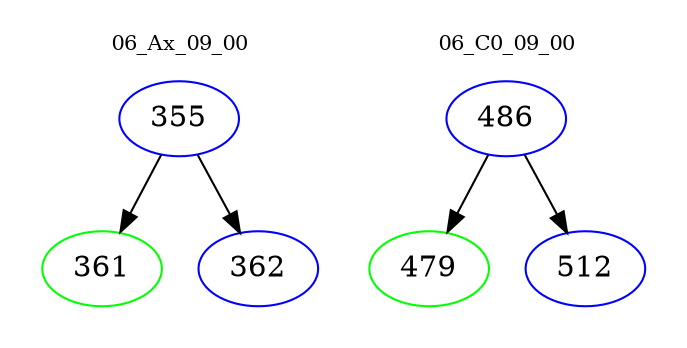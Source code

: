 digraph{
subgraph cluster_0 {
color = white
label = "06_Ax_09_00";
fontsize=10;
T0_355 [label="355", color="blue"]
T0_355 -> T0_361 [color="black"]
T0_361 [label="361", color="green"]
T0_355 -> T0_362 [color="black"]
T0_362 [label="362", color="blue"]
}
subgraph cluster_1 {
color = white
label = "06_C0_09_00";
fontsize=10;
T1_486 [label="486", color="blue"]
T1_486 -> T1_479 [color="black"]
T1_479 [label="479", color="green"]
T1_486 -> T1_512 [color="black"]
T1_512 [label="512", color="blue"]
}
}
